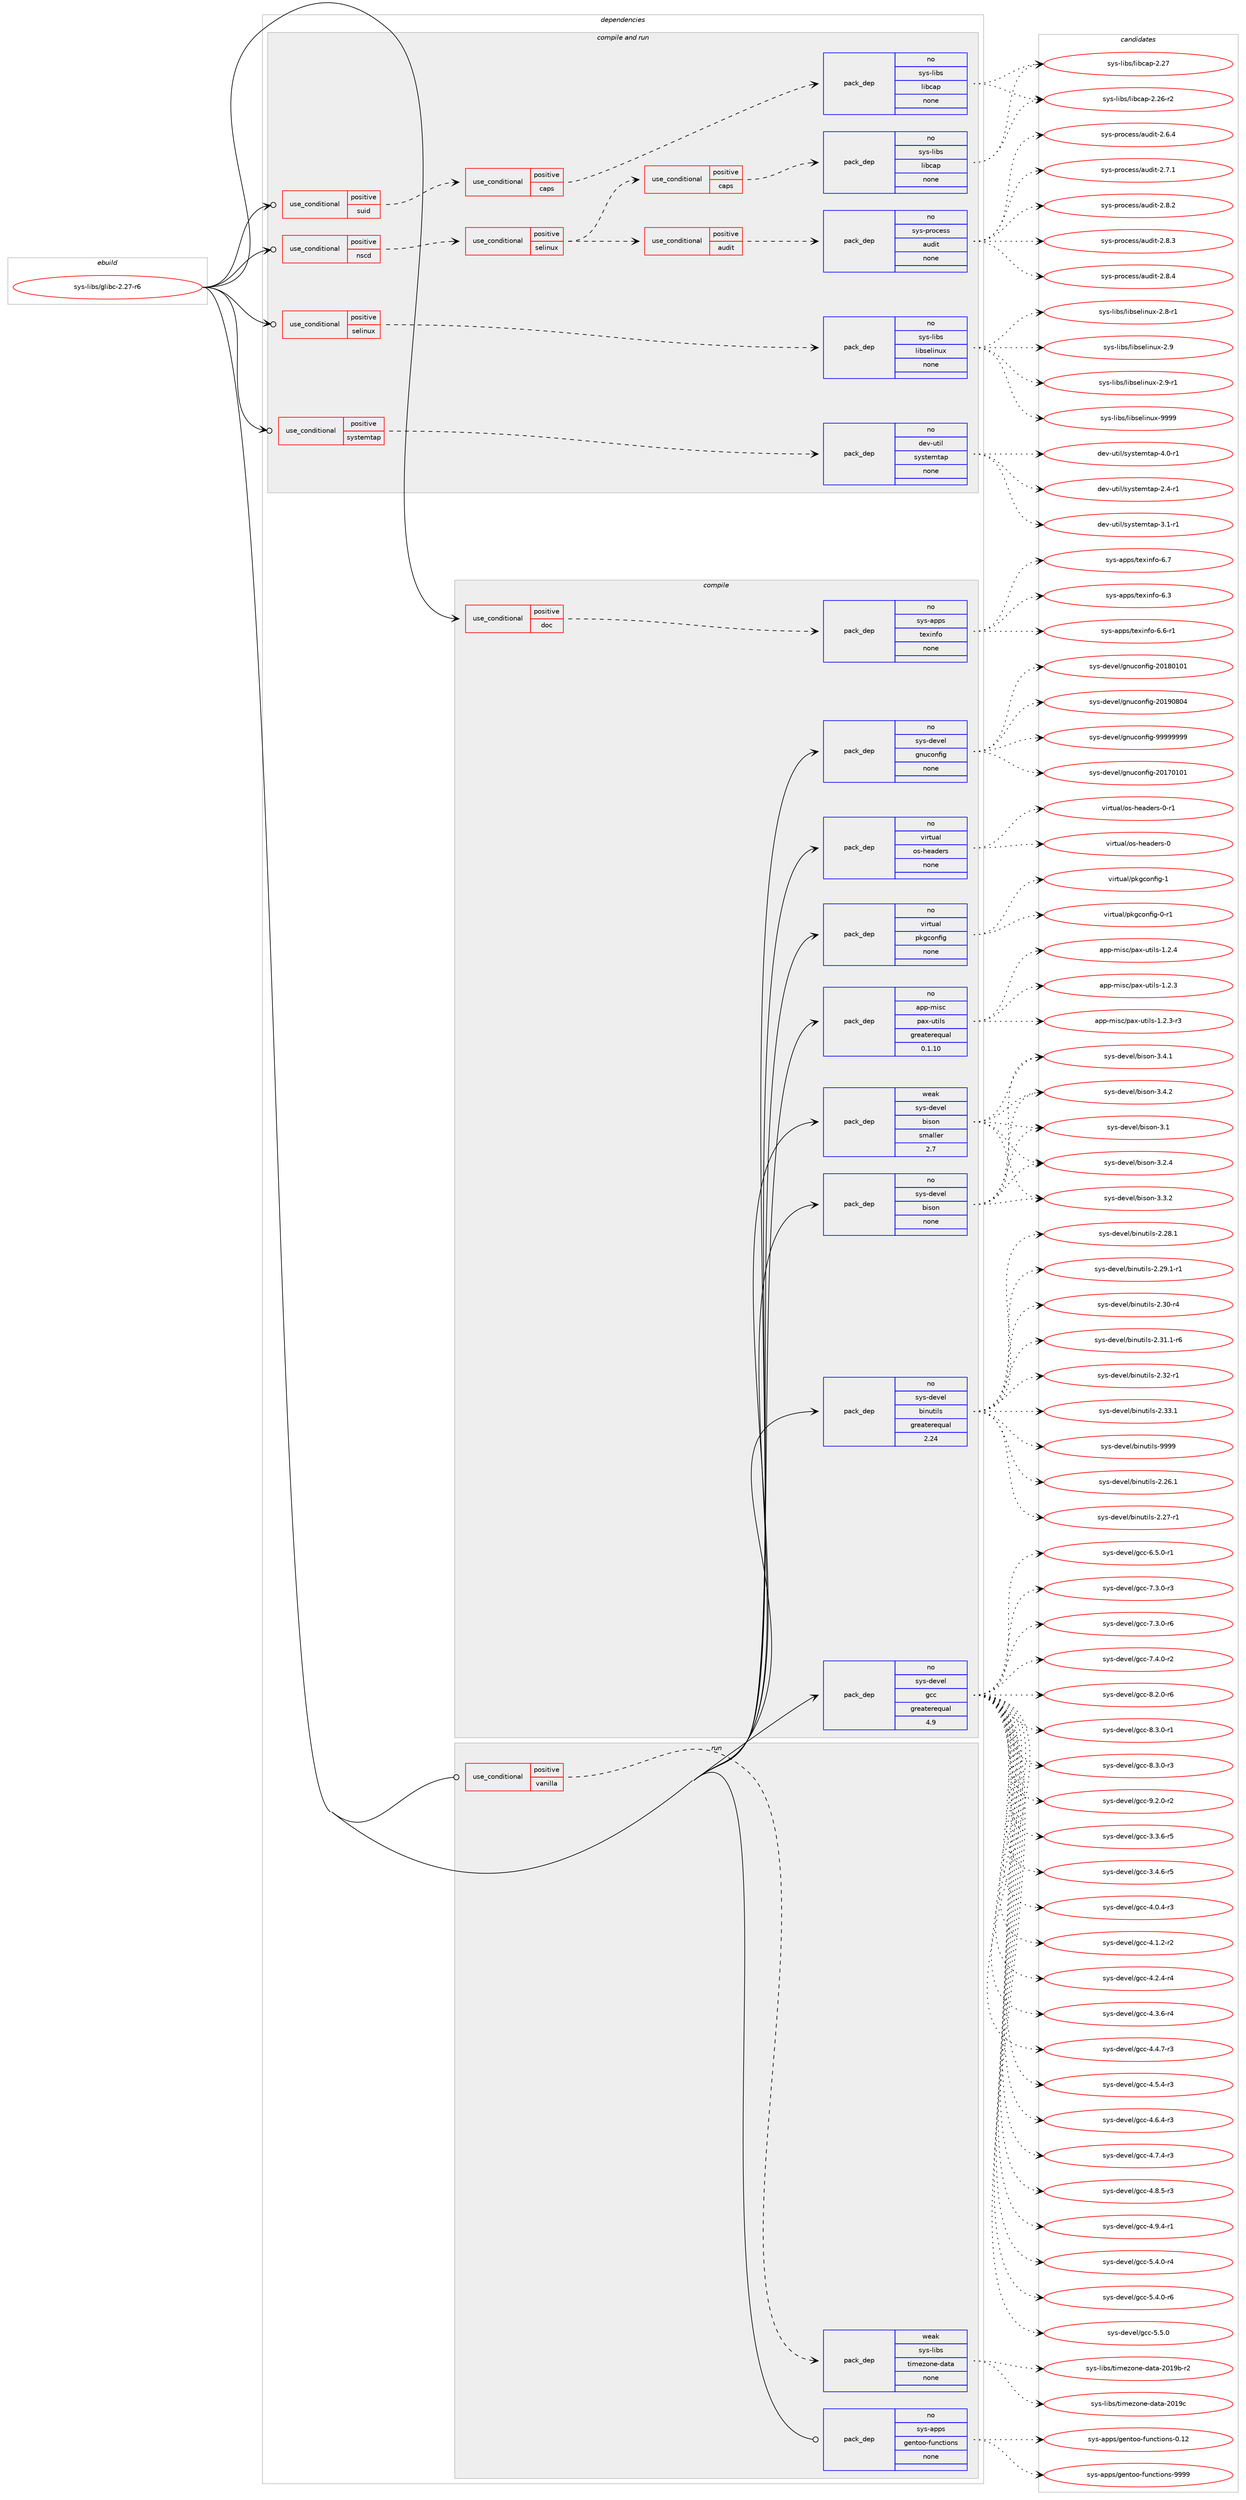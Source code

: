 digraph prolog {

# *************
# Graph options
# *************

newrank=true;
concentrate=true;
compound=true;
graph [rankdir=LR,fontname=Helvetica,fontsize=10,ranksep=1.5];#, ranksep=2.5, nodesep=0.2];
edge  [arrowhead=vee];
node  [fontname=Helvetica,fontsize=10];

# **********
# The ebuild
# **********

subgraph cluster_leftcol {
color=gray;
rank=same;
label=<<i>ebuild</i>>;
id [label="sys-libs/glibc-2.27-r6", color=red, width=4, href="../sys-libs/glibc-2.27-r6.svg"];
}

# ****************
# The dependencies
# ****************

subgraph cluster_midcol {
color=gray;
label=<<i>dependencies</i>>;
subgraph cluster_compile {
fillcolor="#eeeeee";
style=filled;
label=<<i>compile</i>>;
subgraph cond215394 {
dependency896768 [label=<<TABLE BORDER="0" CELLBORDER="1" CELLSPACING="0" CELLPADDING="4"><TR><TD ROWSPAN="3" CELLPADDING="10">use_conditional</TD></TR><TR><TD>positive</TD></TR><TR><TD>doc</TD></TR></TABLE>>, shape=none, color=red];
subgraph pack665627 {
dependency896769 [label=<<TABLE BORDER="0" CELLBORDER="1" CELLSPACING="0" CELLPADDING="4" WIDTH="220"><TR><TD ROWSPAN="6" CELLPADDING="30">pack_dep</TD></TR><TR><TD WIDTH="110">no</TD></TR><TR><TD>sys-apps</TD></TR><TR><TD>texinfo</TD></TR><TR><TD>none</TD></TR><TR><TD></TD></TR></TABLE>>, shape=none, color=blue];
}
dependency896768:e -> dependency896769:w [weight=20,style="dashed",arrowhead="vee"];
}
id:e -> dependency896768:w [weight=20,style="solid",arrowhead="vee"];
subgraph pack665628 {
dependency896770 [label=<<TABLE BORDER="0" CELLBORDER="1" CELLSPACING="0" CELLPADDING="4" WIDTH="220"><TR><TD ROWSPAN="6" CELLPADDING="30">pack_dep</TD></TR><TR><TD WIDTH="110">no</TD></TR><TR><TD>app-misc</TD></TR><TR><TD>pax-utils</TD></TR><TR><TD>greaterequal</TD></TR><TR><TD>0.1.10</TD></TR></TABLE>>, shape=none, color=blue];
}
id:e -> dependency896770:w [weight=20,style="solid",arrowhead="vee"];
subgraph pack665629 {
dependency896771 [label=<<TABLE BORDER="0" CELLBORDER="1" CELLSPACING="0" CELLPADDING="4" WIDTH="220"><TR><TD ROWSPAN="6" CELLPADDING="30">pack_dep</TD></TR><TR><TD WIDTH="110">no</TD></TR><TR><TD>sys-devel</TD></TR><TR><TD>binutils</TD></TR><TR><TD>greaterequal</TD></TR><TR><TD>2.24</TD></TR></TABLE>>, shape=none, color=blue];
}
id:e -> dependency896771:w [weight=20,style="solid",arrowhead="vee"];
subgraph pack665630 {
dependency896772 [label=<<TABLE BORDER="0" CELLBORDER="1" CELLSPACING="0" CELLPADDING="4" WIDTH="220"><TR><TD ROWSPAN="6" CELLPADDING="30">pack_dep</TD></TR><TR><TD WIDTH="110">no</TD></TR><TR><TD>sys-devel</TD></TR><TR><TD>bison</TD></TR><TR><TD>none</TD></TR><TR><TD></TD></TR></TABLE>>, shape=none, color=blue];
}
id:e -> dependency896772:w [weight=20,style="solid",arrowhead="vee"];
subgraph pack665631 {
dependency896773 [label=<<TABLE BORDER="0" CELLBORDER="1" CELLSPACING="0" CELLPADDING="4" WIDTH="220"><TR><TD ROWSPAN="6" CELLPADDING="30">pack_dep</TD></TR><TR><TD WIDTH="110">no</TD></TR><TR><TD>sys-devel</TD></TR><TR><TD>gcc</TD></TR><TR><TD>greaterequal</TD></TR><TR><TD>4.9</TD></TR></TABLE>>, shape=none, color=blue];
}
id:e -> dependency896773:w [weight=20,style="solid",arrowhead="vee"];
subgraph pack665632 {
dependency896774 [label=<<TABLE BORDER="0" CELLBORDER="1" CELLSPACING="0" CELLPADDING="4" WIDTH="220"><TR><TD ROWSPAN="6" CELLPADDING="30">pack_dep</TD></TR><TR><TD WIDTH="110">no</TD></TR><TR><TD>sys-devel</TD></TR><TR><TD>gnuconfig</TD></TR><TR><TD>none</TD></TR><TR><TD></TD></TR></TABLE>>, shape=none, color=blue];
}
id:e -> dependency896774:w [weight=20,style="solid",arrowhead="vee"];
subgraph pack665633 {
dependency896775 [label=<<TABLE BORDER="0" CELLBORDER="1" CELLSPACING="0" CELLPADDING="4" WIDTH="220"><TR><TD ROWSPAN="6" CELLPADDING="30">pack_dep</TD></TR><TR><TD WIDTH="110">no</TD></TR><TR><TD>virtual</TD></TR><TR><TD>os-headers</TD></TR><TR><TD>none</TD></TR><TR><TD></TD></TR></TABLE>>, shape=none, color=blue];
}
id:e -> dependency896775:w [weight=20,style="solid",arrowhead="vee"];
subgraph pack665634 {
dependency896776 [label=<<TABLE BORDER="0" CELLBORDER="1" CELLSPACING="0" CELLPADDING="4" WIDTH="220"><TR><TD ROWSPAN="6" CELLPADDING="30">pack_dep</TD></TR><TR><TD WIDTH="110">no</TD></TR><TR><TD>virtual</TD></TR><TR><TD>pkgconfig</TD></TR><TR><TD>none</TD></TR><TR><TD></TD></TR></TABLE>>, shape=none, color=blue];
}
id:e -> dependency896776:w [weight=20,style="solid",arrowhead="vee"];
subgraph pack665635 {
dependency896777 [label=<<TABLE BORDER="0" CELLBORDER="1" CELLSPACING="0" CELLPADDING="4" WIDTH="220"><TR><TD ROWSPAN="6" CELLPADDING="30">pack_dep</TD></TR><TR><TD WIDTH="110">weak</TD></TR><TR><TD>sys-devel</TD></TR><TR><TD>bison</TD></TR><TR><TD>smaller</TD></TR><TR><TD>2.7</TD></TR></TABLE>>, shape=none, color=blue];
}
id:e -> dependency896777:w [weight=20,style="solid",arrowhead="vee"];
}
subgraph cluster_compileandrun {
fillcolor="#eeeeee";
style=filled;
label=<<i>compile and run</i>>;
subgraph cond215395 {
dependency896778 [label=<<TABLE BORDER="0" CELLBORDER="1" CELLSPACING="0" CELLPADDING="4"><TR><TD ROWSPAN="3" CELLPADDING="10">use_conditional</TD></TR><TR><TD>positive</TD></TR><TR><TD>nscd</TD></TR></TABLE>>, shape=none, color=red];
subgraph cond215396 {
dependency896779 [label=<<TABLE BORDER="0" CELLBORDER="1" CELLSPACING="0" CELLPADDING="4"><TR><TD ROWSPAN="3" CELLPADDING="10">use_conditional</TD></TR><TR><TD>positive</TD></TR><TR><TD>selinux</TD></TR></TABLE>>, shape=none, color=red];
subgraph cond215397 {
dependency896780 [label=<<TABLE BORDER="0" CELLBORDER="1" CELLSPACING="0" CELLPADDING="4"><TR><TD ROWSPAN="3" CELLPADDING="10">use_conditional</TD></TR><TR><TD>positive</TD></TR><TR><TD>audit</TD></TR></TABLE>>, shape=none, color=red];
subgraph pack665636 {
dependency896781 [label=<<TABLE BORDER="0" CELLBORDER="1" CELLSPACING="0" CELLPADDING="4" WIDTH="220"><TR><TD ROWSPAN="6" CELLPADDING="30">pack_dep</TD></TR><TR><TD WIDTH="110">no</TD></TR><TR><TD>sys-process</TD></TR><TR><TD>audit</TD></TR><TR><TD>none</TD></TR><TR><TD></TD></TR></TABLE>>, shape=none, color=blue];
}
dependency896780:e -> dependency896781:w [weight=20,style="dashed",arrowhead="vee"];
}
dependency896779:e -> dependency896780:w [weight=20,style="dashed",arrowhead="vee"];
subgraph cond215398 {
dependency896782 [label=<<TABLE BORDER="0" CELLBORDER="1" CELLSPACING="0" CELLPADDING="4"><TR><TD ROWSPAN="3" CELLPADDING="10">use_conditional</TD></TR><TR><TD>positive</TD></TR><TR><TD>caps</TD></TR></TABLE>>, shape=none, color=red];
subgraph pack665637 {
dependency896783 [label=<<TABLE BORDER="0" CELLBORDER="1" CELLSPACING="0" CELLPADDING="4" WIDTH="220"><TR><TD ROWSPAN="6" CELLPADDING="30">pack_dep</TD></TR><TR><TD WIDTH="110">no</TD></TR><TR><TD>sys-libs</TD></TR><TR><TD>libcap</TD></TR><TR><TD>none</TD></TR><TR><TD></TD></TR></TABLE>>, shape=none, color=blue];
}
dependency896782:e -> dependency896783:w [weight=20,style="dashed",arrowhead="vee"];
}
dependency896779:e -> dependency896782:w [weight=20,style="dashed",arrowhead="vee"];
}
dependency896778:e -> dependency896779:w [weight=20,style="dashed",arrowhead="vee"];
}
id:e -> dependency896778:w [weight=20,style="solid",arrowhead="odotvee"];
subgraph cond215399 {
dependency896784 [label=<<TABLE BORDER="0" CELLBORDER="1" CELLSPACING="0" CELLPADDING="4"><TR><TD ROWSPAN="3" CELLPADDING="10">use_conditional</TD></TR><TR><TD>positive</TD></TR><TR><TD>selinux</TD></TR></TABLE>>, shape=none, color=red];
subgraph pack665638 {
dependency896785 [label=<<TABLE BORDER="0" CELLBORDER="1" CELLSPACING="0" CELLPADDING="4" WIDTH="220"><TR><TD ROWSPAN="6" CELLPADDING="30">pack_dep</TD></TR><TR><TD WIDTH="110">no</TD></TR><TR><TD>sys-libs</TD></TR><TR><TD>libselinux</TD></TR><TR><TD>none</TD></TR><TR><TD></TD></TR></TABLE>>, shape=none, color=blue];
}
dependency896784:e -> dependency896785:w [weight=20,style="dashed",arrowhead="vee"];
}
id:e -> dependency896784:w [weight=20,style="solid",arrowhead="odotvee"];
subgraph cond215400 {
dependency896786 [label=<<TABLE BORDER="0" CELLBORDER="1" CELLSPACING="0" CELLPADDING="4"><TR><TD ROWSPAN="3" CELLPADDING="10">use_conditional</TD></TR><TR><TD>positive</TD></TR><TR><TD>suid</TD></TR></TABLE>>, shape=none, color=red];
subgraph cond215401 {
dependency896787 [label=<<TABLE BORDER="0" CELLBORDER="1" CELLSPACING="0" CELLPADDING="4"><TR><TD ROWSPAN="3" CELLPADDING="10">use_conditional</TD></TR><TR><TD>positive</TD></TR><TR><TD>caps</TD></TR></TABLE>>, shape=none, color=red];
subgraph pack665639 {
dependency896788 [label=<<TABLE BORDER="0" CELLBORDER="1" CELLSPACING="0" CELLPADDING="4" WIDTH="220"><TR><TD ROWSPAN="6" CELLPADDING="30">pack_dep</TD></TR><TR><TD WIDTH="110">no</TD></TR><TR><TD>sys-libs</TD></TR><TR><TD>libcap</TD></TR><TR><TD>none</TD></TR><TR><TD></TD></TR></TABLE>>, shape=none, color=blue];
}
dependency896787:e -> dependency896788:w [weight=20,style="dashed",arrowhead="vee"];
}
dependency896786:e -> dependency896787:w [weight=20,style="dashed",arrowhead="vee"];
}
id:e -> dependency896786:w [weight=20,style="solid",arrowhead="odotvee"];
subgraph cond215402 {
dependency896789 [label=<<TABLE BORDER="0" CELLBORDER="1" CELLSPACING="0" CELLPADDING="4"><TR><TD ROWSPAN="3" CELLPADDING="10">use_conditional</TD></TR><TR><TD>positive</TD></TR><TR><TD>systemtap</TD></TR></TABLE>>, shape=none, color=red];
subgraph pack665640 {
dependency896790 [label=<<TABLE BORDER="0" CELLBORDER="1" CELLSPACING="0" CELLPADDING="4" WIDTH="220"><TR><TD ROWSPAN="6" CELLPADDING="30">pack_dep</TD></TR><TR><TD WIDTH="110">no</TD></TR><TR><TD>dev-util</TD></TR><TR><TD>systemtap</TD></TR><TR><TD>none</TD></TR><TR><TD></TD></TR></TABLE>>, shape=none, color=blue];
}
dependency896789:e -> dependency896790:w [weight=20,style="dashed",arrowhead="vee"];
}
id:e -> dependency896789:w [weight=20,style="solid",arrowhead="odotvee"];
}
subgraph cluster_run {
fillcolor="#eeeeee";
style=filled;
label=<<i>run</i>>;
subgraph cond215403 {
dependency896791 [label=<<TABLE BORDER="0" CELLBORDER="1" CELLSPACING="0" CELLPADDING="4"><TR><TD ROWSPAN="3" CELLPADDING="10">use_conditional</TD></TR><TR><TD>positive</TD></TR><TR><TD>vanilla</TD></TR></TABLE>>, shape=none, color=red];
subgraph pack665641 {
dependency896792 [label=<<TABLE BORDER="0" CELLBORDER="1" CELLSPACING="0" CELLPADDING="4" WIDTH="220"><TR><TD ROWSPAN="6" CELLPADDING="30">pack_dep</TD></TR><TR><TD WIDTH="110">weak</TD></TR><TR><TD>sys-libs</TD></TR><TR><TD>timezone-data</TD></TR><TR><TD>none</TD></TR><TR><TD></TD></TR></TABLE>>, shape=none, color=blue];
}
dependency896791:e -> dependency896792:w [weight=20,style="dashed",arrowhead="vee"];
}
id:e -> dependency896791:w [weight=20,style="solid",arrowhead="odot"];
subgraph pack665642 {
dependency896793 [label=<<TABLE BORDER="0" CELLBORDER="1" CELLSPACING="0" CELLPADDING="4" WIDTH="220"><TR><TD ROWSPAN="6" CELLPADDING="30">pack_dep</TD></TR><TR><TD WIDTH="110">no</TD></TR><TR><TD>sys-apps</TD></TR><TR><TD>gentoo-functions</TD></TR><TR><TD>none</TD></TR><TR><TD></TD></TR></TABLE>>, shape=none, color=blue];
}
id:e -> dependency896793:w [weight=20,style="solid",arrowhead="odot"];
}
}

# **************
# The candidates
# **************

subgraph cluster_choices {
rank=same;
color=gray;
label=<<i>candidates</i>>;

subgraph choice665627 {
color=black;
nodesep=1;
choice11512111545971121121154711610112010511010211145544651 [label="sys-apps/texinfo-6.3", color=red, width=4,href="../sys-apps/texinfo-6.3.svg"];
choice115121115459711211211547116101120105110102111455446544511449 [label="sys-apps/texinfo-6.6-r1", color=red, width=4,href="../sys-apps/texinfo-6.6-r1.svg"];
choice11512111545971121121154711610112010511010211145544655 [label="sys-apps/texinfo-6.7", color=red, width=4,href="../sys-apps/texinfo-6.7.svg"];
dependency896769:e -> choice11512111545971121121154711610112010511010211145544651:w [style=dotted,weight="100"];
dependency896769:e -> choice115121115459711211211547116101120105110102111455446544511449:w [style=dotted,weight="100"];
dependency896769:e -> choice11512111545971121121154711610112010511010211145544655:w [style=dotted,weight="100"];
}
subgraph choice665628 {
color=black;
nodesep=1;
choice971121124510910511599471129712045117116105108115454946504651 [label="app-misc/pax-utils-1.2.3", color=red, width=4,href="../app-misc/pax-utils-1.2.3.svg"];
choice9711211245109105115994711297120451171161051081154549465046514511451 [label="app-misc/pax-utils-1.2.3-r3", color=red, width=4,href="../app-misc/pax-utils-1.2.3-r3.svg"];
choice971121124510910511599471129712045117116105108115454946504652 [label="app-misc/pax-utils-1.2.4", color=red, width=4,href="../app-misc/pax-utils-1.2.4.svg"];
dependency896770:e -> choice971121124510910511599471129712045117116105108115454946504651:w [style=dotted,weight="100"];
dependency896770:e -> choice9711211245109105115994711297120451171161051081154549465046514511451:w [style=dotted,weight="100"];
dependency896770:e -> choice971121124510910511599471129712045117116105108115454946504652:w [style=dotted,weight="100"];
}
subgraph choice665629 {
color=black;
nodesep=1;
choice11512111545100101118101108479810511011711610510811545504650544649 [label="sys-devel/binutils-2.26.1", color=red, width=4,href="../sys-devel/binutils-2.26.1.svg"];
choice11512111545100101118101108479810511011711610510811545504650554511449 [label="sys-devel/binutils-2.27-r1", color=red, width=4,href="../sys-devel/binutils-2.27-r1.svg"];
choice11512111545100101118101108479810511011711610510811545504650564649 [label="sys-devel/binutils-2.28.1", color=red, width=4,href="../sys-devel/binutils-2.28.1.svg"];
choice115121115451001011181011084798105110117116105108115455046505746494511449 [label="sys-devel/binutils-2.29.1-r1", color=red, width=4,href="../sys-devel/binutils-2.29.1-r1.svg"];
choice11512111545100101118101108479810511011711610510811545504651484511452 [label="sys-devel/binutils-2.30-r4", color=red, width=4,href="../sys-devel/binutils-2.30-r4.svg"];
choice115121115451001011181011084798105110117116105108115455046514946494511454 [label="sys-devel/binutils-2.31.1-r6", color=red, width=4,href="../sys-devel/binutils-2.31.1-r6.svg"];
choice11512111545100101118101108479810511011711610510811545504651504511449 [label="sys-devel/binutils-2.32-r1", color=red, width=4,href="../sys-devel/binutils-2.32-r1.svg"];
choice11512111545100101118101108479810511011711610510811545504651514649 [label="sys-devel/binutils-2.33.1", color=red, width=4,href="../sys-devel/binutils-2.33.1.svg"];
choice1151211154510010111810110847981051101171161051081154557575757 [label="sys-devel/binutils-9999", color=red, width=4,href="../sys-devel/binutils-9999.svg"];
dependency896771:e -> choice11512111545100101118101108479810511011711610510811545504650544649:w [style=dotted,weight="100"];
dependency896771:e -> choice11512111545100101118101108479810511011711610510811545504650554511449:w [style=dotted,weight="100"];
dependency896771:e -> choice11512111545100101118101108479810511011711610510811545504650564649:w [style=dotted,weight="100"];
dependency896771:e -> choice115121115451001011181011084798105110117116105108115455046505746494511449:w [style=dotted,weight="100"];
dependency896771:e -> choice11512111545100101118101108479810511011711610510811545504651484511452:w [style=dotted,weight="100"];
dependency896771:e -> choice115121115451001011181011084798105110117116105108115455046514946494511454:w [style=dotted,weight="100"];
dependency896771:e -> choice11512111545100101118101108479810511011711610510811545504651504511449:w [style=dotted,weight="100"];
dependency896771:e -> choice11512111545100101118101108479810511011711610510811545504651514649:w [style=dotted,weight="100"];
dependency896771:e -> choice1151211154510010111810110847981051101171161051081154557575757:w [style=dotted,weight="100"];
}
subgraph choice665630 {
color=black;
nodesep=1;
choice11512111545100101118101108479810511511111045514649 [label="sys-devel/bison-3.1", color=red, width=4,href="../sys-devel/bison-3.1.svg"];
choice115121115451001011181011084798105115111110455146504652 [label="sys-devel/bison-3.2.4", color=red, width=4,href="../sys-devel/bison-3.2.4.svg"];
choice115121115451001011181011084798105115111110455146514650 [label="sys-devel/bison-3.3.2", color=red, width=4,href="../sys-devel/bison-3.3.2.svg"];
choice115121115451001011181011084798105115111110455146524649 [label="sys-devel/bison-3.4.1", color=red, width=4,href="../sys-devel/bison-3.4.1.svg"];
choice115121115451001011181011084798105115111110455146524650 [label="sys-devel/bison-3.4.2", color=red, width=4,href="../sys-devel/bison-3.4.2.svg"];
dependency896772:e -> choice11512111545100101118101108479810511511111045514649:w [style=dotted,weight="100"];
dependency896772:e -> choice115121115451001011181011084798105115111110455146504652:w [style=dotted,weight="100"];
dependency896772:e -> choice115121115451001011181011084798105115111110455146514650:w [style=dotted,weight="100"];
dependency896772:e -> choice115121115451001011181011084798105115111110455146524649:w [style=dotted,weight="100"];
dependency896772:e -> choice115121115451001011181011084798105115111110455146524650:w [style=dotted,weight="100"];
}
subgraph choice665631 {
color=black;
nodesep=1;
choice115121115451001011181011084710399994551465146544511453 [label="sys-devel/gcc-3.3.6-r5", color=red, width=4,href="../sys-devel/gcc-3.3.6-r5.svg"];
choice115121115451001011181011084710399994551465246544511453 [label="sys-devel/gcc-3.4.6-r5", color=red, width=4,href="../sys-devel/gcc-3.4.6-r5.svg"];
choice115121115451001011181011084710399994552464846524511451 [label="sys-devel/gcc-4.0.4-r3", color=red, width=4,href="../sys-devel/gcc-4.0.4-r3.svg"];
choice115121115451001011181011084710399994552464946504511450 [label="sys-devel/gcc-4.1.2-r2", color=red, width=4,href="../sys-devel/gcc-4.1.2-r2.svg"];
choice115121115451001011181011084710399994552465046524511452 [label="sys-devel/gcc-4.2.4-r4", color=red, width=4,href="../sys-devel/gcc-4.2.4-r4.svg"];
choice115121115451001011181011084710399994552465146544511452 [label="sys-devel/gcc-4.3.6-r4", color=red, width=4,href="../sys-devel/gcc-4.3.6-r4.svg"];
choice115121115451001011181011084710399994552465246554511451 [label="sys-devel/gcc-4.4.7-r3", color=red, width=4,href="../sys-devel/gcc-4.4.7-r3.svg"];
choice115121115451001011181011084710399994552465346524511451 [label="sys-devel/gcc-4.5.4-r3", color=red, width=4,href="../sys-devel/gcc-4.5.4-r3.svg"];
choice115121115451001011181011084710399994552465446524511451 [label="sys-devel/gcc-4.6.4-r3", color=red, width=4,href="../sys-devel/gcc-4.6.4-r3.svg"];
choice115121115451001011181011084710399994552465546524511451 [label="sys-devel/gcc-4.7.4-r3", color=red, width=4,href="../sys-devel/gcc-4.7.4-r3.svg"];
choice115121115451001011181011084710399994552465646534511451 [label="sys-devel/gcc-4.8.5-r3", color=red, width=4,href="../sys-devel/gcc-4.8.5-r3.svg"];
choice115121115451001011181011084710399994552465746524511449 [label="sys-devel/gcc-4.9.4-r1", color=red, width=4,href="../sys-devel/gcc-4.9.4-r1.svg"];
choice115121115451001011181011084710399994553465246484511452 [label="sys-devel/gcc-5.4.0-r4", color=red, width=4,href="../sys-devel/gcc-5.4.0-r4.svg"];
choice115121115451001011181011084710399994553465246484511454 [label="sys-devel/gcc-5.4.0-r6", color=red, width=4,href="../sys-devel/gcc-5.4.0-r6.svg"];
choice11512111545100101118101108471039999455346534648 [label="sys-devel/gcc-5.5.0", color=red, width=4,href="../sys-devel/gcc-5.5.0.svg"];
choice115121115451001011181011084710399994554465346484511449 [label="sys-devel/gcc-6.5.0-r1", color=red, width=4,href="../sys-devel/gcc-6.5.0-r1.svg"];
choice115121115451001011181011084710399994555465146484511451 [label="sys-devel/gcc-7.3.0-r3", color=red, width=4,href="../sys-devel/gcc-7.3.0-r3.svg"];
choice115121115451001011181011084710399994555465146484511454 [label="sys-devel/gcc-7.3.0-r6", color=red, width=4,href="../sys-devel/gcc-7.3.0-r6.svg"];
choice115121115451001011181011084710399994555465246484511450 [label="sys-devel/gcc-7.4.0-r2", color=red, width=4,href="../sys-devel/gcc-7.4.0-r2.svg"];
choice115121115451001011181011084710399994556465046484511454 [label="sys-devel/gcc-8.2.0-r6", color=red, width=4,href="../sys-devel/gcc-8.2.0-r6.svg"];
choice115121115451001011181011084710399994556465146484511449 [label="sys-devel/gcc-8.3.0-r1", color=red, width=4,href="../sys-devel/gcc-8.3.0-r1.svg"];
choice115121115451001011181011084710399994556465146484511451 [label="sys-devel/gcc-8.3.0-r3", color=red, width=4,href="../sys-devel/gcc-8.3.0-r3.svg"];
choice115121115451001011181011084710399994557465046484511450 [label="sys-devel/gcc-9.2.0-r2", color=red, width=4,href="../sys-devel/gcc-9.2.0-r2.svg"];
dependency896773:e -> choice115121115451001011181011084710399994551465146544511453:w [style=dotted,weight="100"];
dependency896773:e -> choice115121115451001011181011084710399994551465246544511453:w [style=dotted,weight="100"];
dependency896773:e -> choice115121115451001011181011084710399994552464846524511451:w [style=dotted,weight="100"];
dependency896773:e -> choice115121115451001011181011084710399994552464946504511450:w [style=dotted,weight="100"];
dependency896773:e -> choice115121115451001011181011084710399994552465046524511452:w [style=dotted,weight="100"];
dependency896773:e -> choice115121115451001011181011084710399994552465146544511452:w [style=dotted,weight="100"];
dependency896773:e -> choice115121115451001011181011084710399994552465246554511451:w [style=dotted,weight="100"];
dependency896773:e -> choice115121115451001011181011084710399994552465346524511451:w [style=dotted,weight="100"];
dependency896773:e -> choice115121115451001011181011084710399994552465446524511451:w [style=dotted,weight="100"];
dependency896773:e -> choice115121115451001011181011084710399994552465546524511451:w [style=dotted,weight="100"];
dependency896773:e -> choice115121115451001011181011084710399994552465646534511451:w [style=dotted,weight="100"];
dependency896773:e -> choice115121115451001011181011084710399994552465746524511449:w [style=dotted,weight="100"];
dependency896773:e -> choice115121115451001011181011084710399994553465246484511452:w [style=dotted,weight="100"];
dependency896773:e -> choice115121115451001011181011084710399994553465246484511454:w [style=dotted,weight="100"];
dependency896773:e -> choice11512111545100101118101108471039999455346534648:w [style=dotted,weight="100"];
dependency896773:e -> choice115121115451001011181011084710399994554465346484511449:w [style=dotted,weight="100"];
dependency896773:e -> choice115121115451001011181011084710399994555465146484511451:w [style=dotted,weight="100"];
dependency896773:e -> choice115121115451001011181011084710399994555465146484511454:w [style=dotted,weight="100"];
dependency896773:e -> choice115121115451001011181011084710399994555465246484511450:w [style=dotted,weight="100"];
dependency896773:e -> choice115121115451001011181011084710399994556465046484511454:w [style=dotted,weight="100"];
dependency896773:e -> choice115121115451001011181011084710399994556465146484511449:w [style=dotted,weight="100"];
dependency896773:e -> choice115121115451001011181011084710399994556465146484511451:w [style=dotted,weight="100"];
dependency896773:e -> choice115121115451001011181011084710399994557465046484511450:w [style=dotted,weight="100"];
}
subgraph choice665632 {
color=black;
nodesep=1;
choice115121115451001011181011084710311011799111110102105103455048495548494849 [label="sys-devel/gnuconfig-20170101", color=red, width=4,href="../sys-devel/gnuconfig-20170101.svg"];
choice115121115451001011181011084710311011799111110102105103455048495648494849 [label="sys-devel/gnuconfig-20180101", color=red, width=4,href="../sys-devel/gnuconfig-20180101.svg"];
choice115121115451001011181011084710311011799111110102105103455048495748564852 [label="sys-devel/gnuconfig-20190804", color=red, width=4,href="../sys-devel/gnuconfig-20190804.svg"];
choice115121115451001011181011084710311011799111110102105103455757575757575757 [label="sys-devel/gnuconfig-99999999", color=red, width=4,href="../sys-devel/gnuconfig-99999999.svg"];
dependency896774:e -> choice115121115451001011181011084710311011799111110102105103455048495548494849:w [style=dotted,weight="100"];
dependency896774:e -> choice115121115451001011181011084710311011799111110102105103455048495648494849:w [style=dotted,weight="100"];
dependency896774:e -> choice115121115451001011181011084710311011799111110102105103455048495748564852:w [style=dotted,weight="100"];
dependency896774:e -> choice115121115451001011181011084710311011799111110102105103455757575757575757:w [style=dotted,weight="100"];
}
subgraph choice665633 {
color=black;
nodesep=1;
choice118105114116117971084711111545104101971001011141154548 [label="virtual/os-headers-0", color=red, width=4,href="../virtual/os-headers-0.svg"];
choice1181051141161179710847111115451041019710010111411545484511449 [label="virtual/os-headers-0-r1", color=red, width=4,href="../virtual/os-headers-0-r1.svg"];
dependency896775:e -> choice118105114116117971084711111545104101971001011141154548:w [style=dotted,weight="100"];
dependency896775:e -> choice1181051141161179710847111115451041019710010111411545484511449:w [style=dotted,weight="100"];
}
subgraph choice665634 {
color=black;
nodesep=1;
choice11810511411611797108471121071039911111010210510345484511449 [label="virtual/pkgconfig-0-r1", color=red, width=4,href="../virtual/pkgconfig-0-r1.svg"];
choice1181051141161179710847112107103991111101021051034549 [label="virtual/pkgconfig-1", color=red, width=4,href="../virtual/pkgconfig-1.svg"];
dependency896776:e -> choice11810511411611797108471121071039911111010210510345484511449:w [style=dotted,weight="100"];
dependency896776:e -> choice1181051141161179710847112107103991111101021051034549:w [style=dotted,weight="100"];
}
subgraph choice665635 {
color=black;
nodesep=1;
choice11512111545100101118101108479810511511111045514649 [label="sys-devel/bison-3.1", color=red, width=4,href="../sys-devel/bison-3.1.svg"];
choice115121115451001011181011084798105115111110455146504652 [label="sys-devel/bison-3.2.4", color=red, width=4,href="../sys-devel/bison-3.2.4.svg"];
choice115121115451001011181011084798105115111110455146514650 [label="sys-devel/bison-3.3.2", color=red, width=4,href="../sys-devel/bison-3.3.2.svg"];
choice115121115451001011181011084798105115111110455146524649 [label="sys-devel/bison-3.4.1", color=red, width=4,href="../sys-devel/bison-3.4.1.svg"];
choice115121115451001011181011084798105115111110455146524650 [label="sys-devel/bison-3.4.2", color=red, width=4,href="../sys-devel/bison-3.4.2.svg"];
dependency896777:e -> choice11512111545100101118101108479810511511111045514649:w [style=dotted,weight="100"];
dependency896777:e -> choice115121115451001011181011084798105115111110455146504652:w [style=dotted,weight="100"];
dependency896777:e -> choice115121115451001011181011084798105115111110455146514650:w [style=dotted,weight="100"];
dependency896777:e -> choice115121115451001011181011084798105115111110455146524649:w [style=dotted,weight="100"];
dependency896777:e -> choice115121115451001011181011084798105115111110455146524650:w [style=dotted,weight="100"];
}
subgraph choice665636 {
color=black;
nodesep=1;
choice11512111545112114111991011151154797117100105116455046544652 [label="sys-process/audit-2.6.4", color=red, width=4,href="../sys-process/audit-2.6.4.svg"];
choice11512111545112114111991011151154797117100105116455046554649 [label="sys-process/audit-2.7.1", color=red, width=4,href="../sys-process/audit-2.7.1.svg"];
choice11512111545112114111991011151154797117100105116455046564650 [label="sys-process/audit-2.8.2", color=red, width=4,href="../sys-process/audit-2.8.2.svg"];
choice11512111545112114111991011151154797117100105116455046564651 [label="sys-process/audit-2.8.3", color=red, width=4,href="../sys-process/audit-2.8.3.svg"];
choice11512111545112114111991011151154797117100105116455046564652 [label="sys-process/audit-2.8.4", color=red, width=4,href="../sys-process/audit-2.8.4.svg"];
dependency896781:e -> choice11512111545112114111991011151154797117100105116455046544652:w [style=dotted,weight="100"];
dependency896781:e -> choice11512111545112114111991011151154797117100105116455046554649:w [style=dotted,weight="100"];
dependency896781:e -> choice11512111545112114111991011151154797117100105116455046564650:w [style=dotted,weight="100"];
dependency896781:e -> choice11512111545112114111991011151154797117100105116455046564651:w [style=dotted,weight="100"];
dependency896781:e -> choice11512111545112114111991011151154797117100105116455046564652:w [style=dotted,weight="100"];
}
subgraph choice665637 {
color=black;
nodesep=1;
choice11512111545108105981154710810598999711245504650544511450 [label="sys-libs/libcap-2.26-r2", color=red, width=4,href="../sys-libs/libcap-2.26-r2.svg"];
choice1151211154510810598115471081059899971124550465055 [label="sys-libs/libcap-2.27", color=red, width=4,href="../sys-libs/libcap-2.27.svg"];
dependency896783:e -> choice11512111545108105981154710810598999711245504650544511450:w [style=dotted,weight="100"];
dependency896783:e -> choice1151211154510810598115471081059899971124550465055:w [style=dotted,weight="100"];
}
subgraph choice665638 {
color=black;
nodesep=1;
choice11512111545108105981154710810598115101108105110117120455046564511449 [label="sys-libs/libselinux-2.8-r1", color=red, width=4,href="../sys-libs/libselinux-2.8-r1.svg"];
choice1151211154510810598115471081059811510110810511011712045504657 [label="sys-libs/libselinux-2.9", color=red, width=4,href="../sys-libs/libselinux-2.9.svg"];
choice11512111545108105981154710810598115101108105110117120455046574511449 [label="sys-libs/libselinux-2.9-r1", color=red, width=4,href="../sys-libs/libselinux-2.9-r1.svg"];
choice115121115451081059811547108105981151011081051101171204557575757 [label="sys-libs/libselinux-9999", color=red, width=4,href="../sys-libs/libselinux-9999.svg"];
dependency896785:e -> choice11512111545108105981154710810598115101108105110117120455046564511449:w [style=dotted,weight="100"];
dependency896785:e -> choice1151211154510810598115471081059811510110810511011712045504657:w [style=dotted,weight="100"];
dependency896785:e -> choice11512111545108105981154710810598115101108105110117120455046574511449:w [style=dotted,weight="100"];
dependency896785:e -> choice115121115451081059811547108105981151011081051101171204557575757:w [style=dotted,weight="100"];
}
subgraph choice665639 {
color=black;
nodesep=1;
choice11512111545108105981154710810598999711245504650544511450 [label="sys-libs/libcap-2.26-r2", color=red, width=4,href="../sys-libs/libcap-2.26-r2.svg"];
choice1151211154510810598115471081059899971124550465055 [label="sys-libs/libcap-2.27", color=red, width=4,href="../sys-libs/libcap-2.27.svg"];
dependency896788:e -> choice11512111545108105981154710810598999711245504650544511450:w [style=dotted,weight="100"];
dependency896788:e -> choice1151211154510810598115471081059899971124550465055:w [style=dotted,weight="100"];
}
subgraph choice665640 {
color=black;
nodesep=1;
choice100101118451171161051084711512111511610110911697112455046524511449 [label="dev-util/systemtap-2.4-r1", color=red, width=4,href="../dev-util/systemtap-2.4-r1.svg"];
choice100101118451171161051084711512111511610110911697112455146494511449 [label="dev-util/systemtap-3.1-r1", color=red, width=4,href="../dev-util/systemtap-3.1-r1.svg"];
choice100101118451171161051084711512111511610110911697112455246484511449 [label="dev-util/systemtap-4.0-r1", color=red, width=4,href="../dev-util/systemtap-4.0-r1.svg"];
dependency896790:e -> choice100101118451171161051084711512111511610110911697112455046524511449:w [style=dotted,weight="100"];
dependency896790:e -> choice100101118451171161051084711512111511610110911697112455146494511449:w [style=dotted,weight="100"];
dependency896790:e -> choice100101118451171161051084711512111511610110911697112455246484511449:w [style=dotted,weight="100"];
}
subgraph choice665641 {
color=black;
nodesep=1;
choice1151211154510810598115471161051091011221111101014510097116974550484957984511450 [label="sys-libs/timezone-data-2019b-r2", color=red, width=4,href="../sys-libs/timezone-data-2019b-r2.svg"];
choice115121115451081059811547116105109101122111110101451009711697455048495799 [label="sys-libs/timezone-data-2019c", color=red, width=4,href="../sys-libs/timezone-data-2019c.svg"];
dependency896792:e -> choice1151211154510810598115471161051091011221111101014510097116974550484957984511450:w [style=dotted,weight="100"];
dependency896792:e -> choice115121115451081059811547116105109101122111110101451009711697455048495799:w [style=dotted,weight="100"];
}
subgraph choice665642 {
color=black;
nodesep=1;
choice11512111545971121121154710310111011611111145102117110991161051111101154548464950 [label="sys-apps/gentoo-functions-0.12", color=red, width=4,href="../sys-apps/gentoo-functions-0.12.svg"];
choice11512111545971121121154710310111011611111145102117110991161051111101154557575757 [label="sys-apps/gentoo-functions-9999", color=red, width=4,href="../sys-apps/gentoo-functions-9999.svg"];
dependency896793:e -> choice11512111545971121121154710310111011611111145102117110991161051111101154548464950:w [style=dotted,weight="100"];
dependency896793:e -> choice11512111545971121121154710310111011611111145102117110991161051111101154557575757:w [style=dotted,weight="100"];
}
}

}
